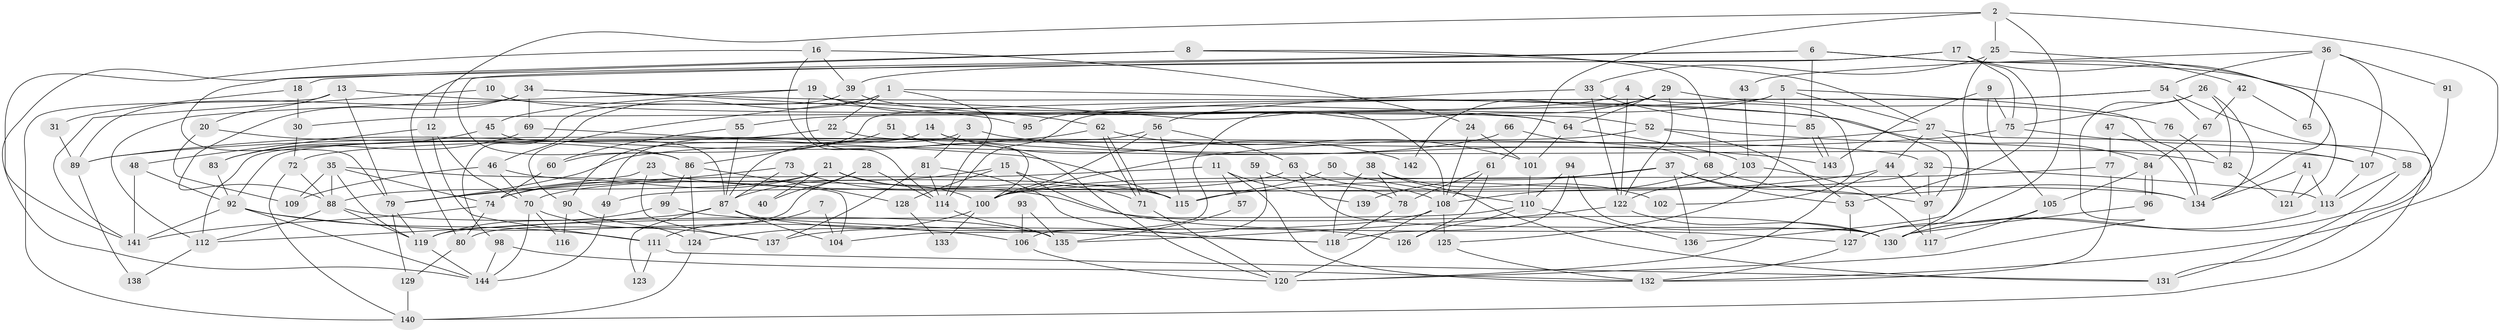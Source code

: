 // coarse degree distribution, {7: 0.09183673469387756, 5: 0.22448979591836735, 3: 0.20408163265306123, 2: 0.09183673469387756, 4: 0.20408163265306123, 6: 0.09183673469387756, 9: 0.030612244897959183, 12: 0.02040816326530612, 10: 0.02040816326530612, 8: 0.02040816326530612}
// Generated by graph-tools (version 1.1) at 2025/52/02/27/25 19:52:09]
// undirected, 144 vertices, 288 edges
graph export_dot {
graph [start="1"]
  node [color=gray90,style=filled];
  1;
  2;
  3;
  4;
  5;
  6;
  7;
  8;
  9;
  10;
  11;
  12;
  13;
  14;
  15;
  16;
  17;
  18;
  19;
  20;
  21;
  22;
  23;
  24;
  25;
  26;
  27;
  28;
  29;
  30;
  31;
  32;
  33;
  34;
  35;
  36;
  37;
  38;
  39;
  40;
  41;
  42;
  43;
  44;
  45;
  46;
  47;
  48;
  49;
  50;
  51;
  52;
  53;
  54;
  55;
  56;
  57;
  58;
  59;
  60;
  61;
  62;
  63;
  64;
  65;
  66;
  67;
  68;
  69;
  70;
  71;
  72;
  73;
  74;
  75;
  76;
  77;
  78;
  79;
  80;
  81;
  82;
  83;
  84;
  85;
  86;
  87;
  88;
  89;
  90;
  91;
  92;
  93;
  94;
  95;
  96;
  97;
  98;
  99;
  100;
  101;
  102;
  103;
  104;
  105;
  106;
  107;
  108;
  109;
  110;
  111;
  112;
  113;
  114;
  115;
  116;
  117;
  118;
  119;
  120;
  121;
  122;
  123;
  124;
  125;
  126;
  127;
  128;
  129;
  130;
  131;
  132;
  133;
  134;
  135;
  136;
  137;
  138;
  139;
  140;
  141;
  142;
  143;
  144;
  1 -- 114;
  1 -- 90;
  1 -- 22;
  1 -- 46;
  1 -- 97;
  2 -- 25;
  2 -- 127;
  2 -- 12;
  2 -- 61;
  2 -- 132;
  3 -- 81;
  3 -- 49;
  3 -- 143;
  4 -- 122;
  4 -- 55;
  4 -- 102;
  5 -- 27;
  5 -- 134;
  5 -- 30;
  5 -- 95;
  5 -- 125;
  6 -- 85;
  6 -- 144;
  6 -- 42;
  6 -- 80;
  6 -- 131;
  7 -- 104;
  7 -- 111;
  8 -- 79;
  8 -- 27;
  8 -- 18;
  8 -- 68;
  9 -- 143;
  9 -- 105;
  9 -- 75;
  10 -- 141;
  10 -- 64;
  11 -- 132;
  11 -- 74;
  11 -- 57;
  11 -- 139;
  12 -- 70;
  12 -- 48;
  12 -- 111;
  13 -- 79;
  13 -- 108;
  13 -- 20;
  13 -- 140;
  14 -- 107;
  14 -- 92;
  14 -- 90;
  14 -- 142;
  15 -- 115;
  15 -- 87;
  15 -- 127;
  15 -- 128;
  16 -- 141;
  16 -- 39;
  16 -- 24;
  16 -- 114;
  17 -- 75;
  17 -- 86;
  17 -- 39;
  17 -- 53;
  17 -- 121;
  18 -- 30;
  18 -- 31;
  19 -- 100;
  19 -- 112;
  19 -- 45;
  19 -- 52;
  19 -- 62;
  20 -- 109;
  20 -- 86;
  21 -- 74;
  21 -- 100;
  21 -- 40;
  21 -- 71;
  21 -- 88;
  22 -- 112;
  22 -- 32;
  23 -- 79;
  23 -- 134;
  23 -- 137;
  24 -- 108;
  24 -- 101;
  25 -- 136;
  25 -- 134;
  25 -- 33;
  26 -- 120;
  26 -- 75;
  26 -- 82;
  26 -- 134;
  27 -- 44;
  27 -- 130;
  27 -- 100;
  27 -- 140;
  28 -- 80;
  28 -- 114;
  28 -- 40;
  29 -- 64;
  29 -- 104;
  29 -- 76;
  29 -- 122;
  29 -- 142;
  30 -- 72;
  31 -- 89;
  32 -- 97;
  32 -- 49;
  32 -- 113;
  33 -- 122;
  33 -- 56;
  33 -- 85;
  34 -- 84;
  34 -- 88;
  34 -- 69;
  34 -- 89;
  34 -- 95;
  35 -- 88;
  35 -- 119;
  35 -- 74;
  35 -- 104;
  35 -- 109;
  36 -- 54;
  36 -- 107;
  36 -- 43;
  36 -- 65;
  36 -- 91;
  37 -- 100;
  37 -- 97;
  37 -- 53;
  37 -- 136;
  37 -- 139;
  38 -- 131;
  38 -- 118;
  38 -- 78;
  38 -- 102;
  39 -- 98;
  39 -- 64;
  41 -- 134;
  41 -- 121;
  41 -- 113;
  42 -- 67;
  42 -- 65;
  43 -- 103;
  44 -- 115;
  44 -- 120;
  44 -- 97;
  45 -- 83;
  45 -- 87;
  46 -- 70;
  46 -- 109;
  46 -- 115;
  47 -- 77;
  47 -- 134;
  48 -- 92;
  48 -- 141;
  49 -- 144;
  50 -- 110;
  50 -- 115;
  51 -- 120;
  51 -- 86;
  52 -- 53;
  52 -- 72;
  52 -- 82;
  53 -- 127;
  54 -- 58;
  54 -- 114;
  54 -- 60;
  54 -- 67;
  55 -- 60;
  55 -- 87;
  56 -- 100;
  56 -- 63;
  56 -- 87;
  56 -- 115;
  57 -- 135;
  58 -- 131;
  58 -- 113;
  59 -- 106;
  59 -- 78;
  60 -- 74;
  61 -- 78;
  61 -- 108;
  61 -- 126;
  62 -- 71;
  62 -- 71;
  62 -- 89;
  62 -- 101;
  63 -- 108;
  63 -- 70;
  63 -- 130;
  64 -- 101;
  64 -- 103;
  66 -- 79;
  66 -- 68;
  67 -- 84;
  68 -- 108;
  68 -- 134;
  69 -- 115;
  69 -- 83;
  70 -- 137;
  70 -- 116;
  70 -- 144;
  71 -- 120;
  72 -- 140;
  72 -- 88;
  73 -- 130;
  73 -- 87;
  73 -- 79;
  74 -- 80;
  74 -- 141;
  75 -- 89;
  75 -- 107;
  76 -- 82;
  77 -- 132;
  77 -- 100;
  78 -- 118;
  79 -- 119;
  79 -- 129;
  80 -- 129;
  81 -- 114;
  81 -- 137;
  81 -- 118;
  82 -- 121;
  83 -- 92;
  84 -- 96;
  84 -- 96;
  84 -- 105;
  85 -- 143;
  85 -- 143;
  86 -- 99;
  86 -- 124;
  86 -- 128;
  87 -- 104;
  87 -- 112;
  87 -- 123;
  87 -- 126;
  88 -- 112;
  88 -- 119;
  88 -- 135;
  89 -- 138;
  90 -- 124;
  90 -- 116;
  91 -- 130;
  92 -- 144;
  92 -- 141;
  92 -- 106;
  92 -- 111;
  93 -- 135;
  93 -- 106;
  94 -- 110;
  94 -- 130;
  94 -- 118;
  96 -- 130;
  97 -- 117;
  98 -- 144;
  98 -- 132;
  99 -- 119;
  99 -- 118;
  100 -- 124;
  100 -- 133;
  101 -- 110;
  103 -- 122;
  103 -- 117;
  105 -- 127;
  105 -- 117;
  106 -- 120;
  107 -- 113;
  108 -- 125;
  108 -- 120;
  108 -- 137;
  110 -- 126;
  110 -- 119;
  110 -- 136;
  111 -- 123;
  111 -- 131;
  112 -- 138;
  113 -- 130;
  114 -- 135;
  119 -- 144;
  122 -- 130;
  122 -- 135;
  124 -- 140;
  125 -- 132;
  127 -- 132;
  128 -- 133;
  129 -- 140;
}

